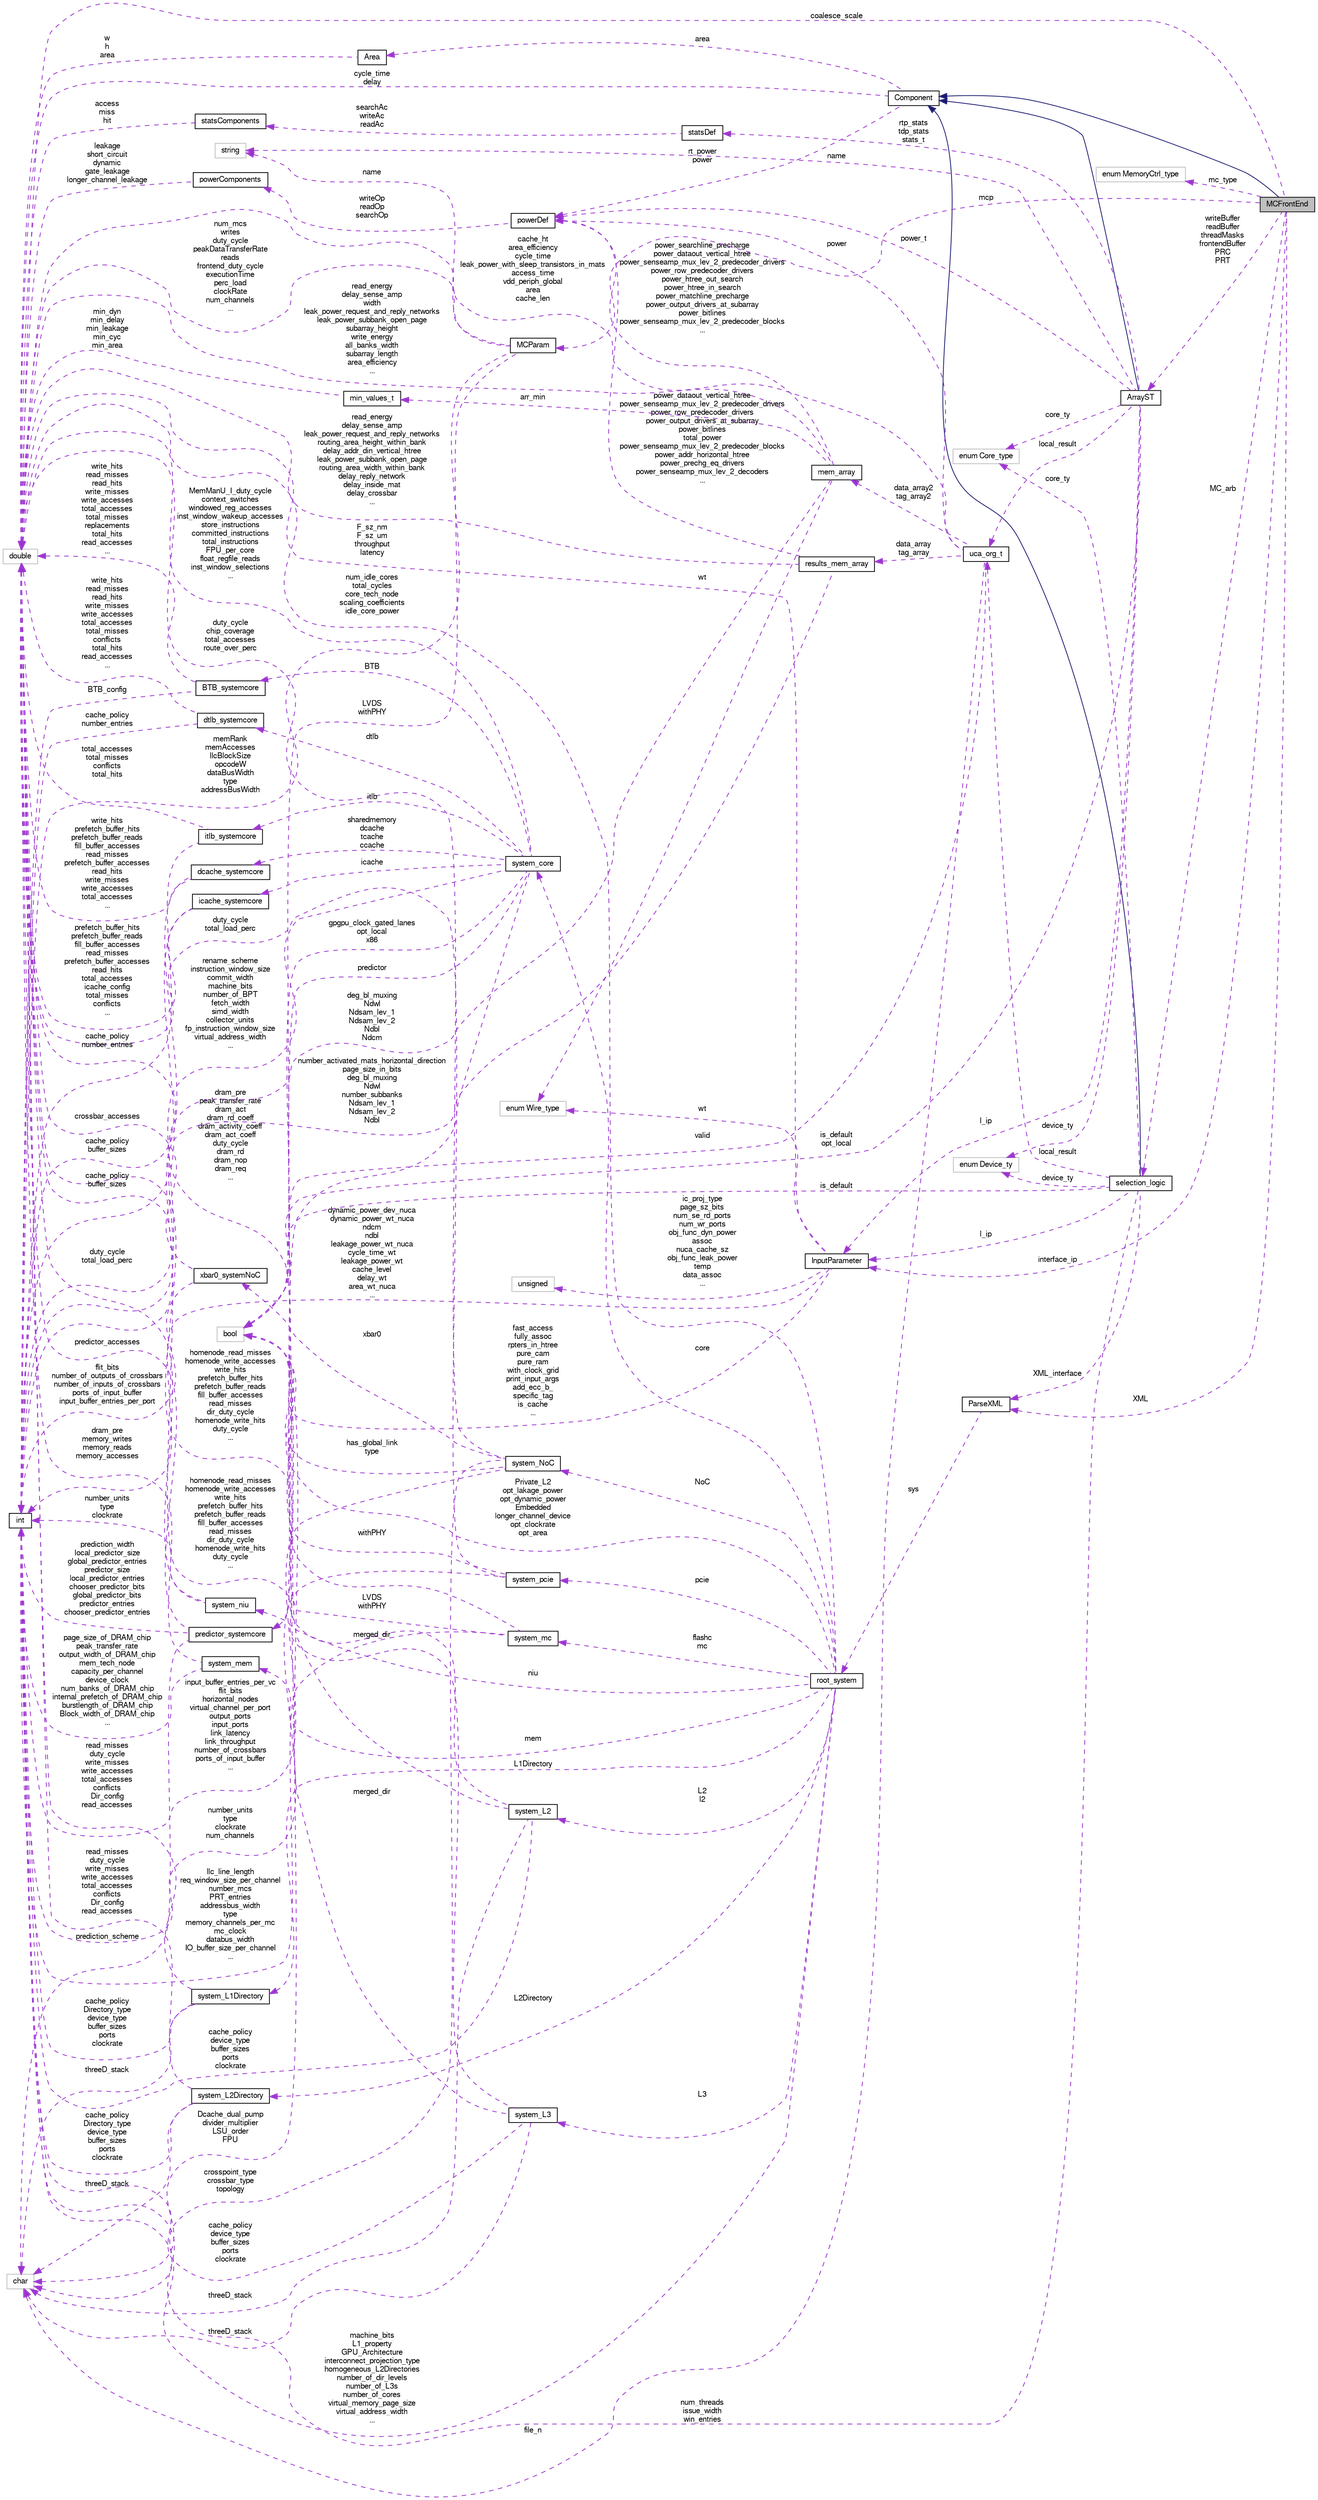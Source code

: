 digraph G
{
  bgcolor="transparent";
  edge [fontname="FreeSans",fontsize="10",labelfontname="FreeSans",labelfontsize="10"];
  node [fontname="FreeSans",fontsize="10",shape=record];
  rankdir=LR;
  Node1 [label="MCFrontEnd",height=0.2,width=0.4,color="black", fillcolor="grey75", style="filled" fontcolor="black"];
  Node2 -> Node1 [dir=back,color="midnightblue",fontsize="10",style="solid",fontname="FreeSans"];
  Node2 [label="Component",height=0.2,width=0.4,color="black",URL="$classComponent.html"];
  Node3 -> Node2 [dir=back,color="darkorchid3",fontsize="10",style="dashed",label="cycle_time\ndelay",fontname="FreeSans"];
  Node3 [label="double",height=0.2,width=0.4,color="grey75"];
  Node4 -> Node2 [dir=back,color="darkorchid3",fontsize="10",style="dashed",label="rt_power\npower",fontname="FreeSans"];
  Node4 [label="powerDef",height=0.2,width=0.4,color="black",URL="$classpowerDef.html"];
  Node5 -> Node4 [dir=back,color="darkorchid3",fontsize="10",style="dashed",label="writeOp\nreadOp\nsearchOp",fontname="FreeSans"];
  Node5 [label="powerComponents",height=0.2,width=0.4,color="black",URL="$classpowerComponents.html"];
  Node3 -> Node5 [dir=back,color="darkorchid3",fontsize="10",style="dashed",label="leakage\nshort_circuit\ndynamic\ngate_leakage\nlonger_channel_leakage",fontname="FreeSans"];
  Node6 -> Node2 [dir=back,color="darkorchid3",fontsize="10",style="dashed",label="area",fontname="FreeSans"];
  Node6 [label="Area",height=0.2,width=0.4,color="black",URL="$classArea.html"];
  Node3 -> Node6 [dir=back,color="darkorchid3",fontsize="10",style="dashed",label="w\nh\narea",fontname="FreeSans"];
  Node7 -> Node1 [dir=back,color="darkorchid3",fontsize="10",style="dashed",label="mc_type",fontname="FreeSans"];
  Node7 [label="enum MemoryCtrl_type",height=0.2,width=0.4,color="grey75"];
  Node3 -> Node1 [dir=back,color="darkorchid3",fontsize="10",style="dashed",label="coalesce_scale",fontname="FreeSans"];
  Node8 -> Node1 [dir=back,color="darkorchid3",fontsize="10",style="dashed",label="writeBuffer\nreadBuffer\nthreadMasks\nfrontendBuffer\nPRC\nPRT",fontname="FreeSans"];
  Node8 [label="ArrayST",height=0.2,width=0.4,color="black",URL="$classArrayST.html"];
  Node2 -> Node8 [dir=back,color="midnightblue",fontsize="10",style="solid",fontname="FreeSans"];
  Node9 -> Node8 [dir=back,color="darkorchid3",fontsize="10",style="dashed",label="device_ty",fontname="FreeSans"];
  Node9 [label="enum Device_ty",height=0.2,width=0.4,color="grey75"];
  Node4 -> Node8 [dir=back,color="darkorchid3",fontsize="10",style="dashed",label="power_t",fontname="FreeSans"];
  Node10 -> Node8 [dir=back,color="darkorchid3",fontsize="10",style="dashed",label="local_result",fontname="FreeSans"];
  Node10 [label="uca_org_t",height=0.2,width=0.4,color="black",URL="$classuca__org__t.html"];
  Node3 -> Node10 [dir=back,color="darkorchid3",fontsize="10",style="dashed",label="cache_ht\narea_efficiency\ncycle_time\nleak_power_with_sleep_transistors_in_mats\naccess_time\nvdd_periph_global\narea\ncache_len",fontname="FreeSans"];
  Node11 -> Node10 [dir=back,color="darkorchid3",fontsize="10",style="dashed",label="file_n",fontname="FreeSans"];
  Node11 [label="char",height=0.2,width=0.4,color="grey75"];
  Node4 -> Node10 [dir=back,color="darkorchid3",fontsize="10",style="dashed",label="power",fontname="FreeSans"];
  Node12 -> Node10 [dir=back,color="darkorchid3",fontsize="10",style="dashed",label="data_array2\ntag_array2",fontname="FreeSans"];
  Node12 [label="mem_array",height=0.2,width=0.4,color="black",URL="$classmem__array.html"];
  Node3 -> Node12 [dir=back,color="darkorchid3",fontsize="10",style="dashed",label="read_energy\ndelay_sense_amp\nwidth\nleak_power_request_and_reply_networks\nleak_power_subbank_open_page\nsubarray_height\nwrite_energy\nall_banks_width\nsubarray_length\narea_efficiency\n...",fontname="FreeSans"];
  Node13 -> Node12 [dir=back,color="darkorchid3",fontsize="10",style="dashed",label="arr_min",fontname="FreeSans"];
  Node13 [label="min_values_t",height=0.2,width=0.4,color="black",URL="$classmin__values__t.html"];
  Node3 -> Node13 [dir=back,color="darkorchid3",fontsize="10",style="dashed",label="min_dyn\nmin_delay\nmin_leakage\nmin_cyc\nmin_area",fontname="FreeSans"];
  Node4 -> Node12 [dir=back,color="darkorchid3",fontsize="10",style="dashed",label="power_searchline_precharge\npower_dataout_vertical_htree\npower_senseamp_mux_lev_2_predecoder_drivers\npower_row_predecoder_drivers\npower_htree_out_search\npower_htree_in_search\npower_matchline_precharge\npower_output_drivers_at_subarray\npower_bitlines\npower_senseamp_mux_lev_2_predecoder_blocks\n...",fontname="FreeSans"];
  Node14 -> Node12 [dir=back,color="darkorchid3",fontsize="10",style="dashed",label="deg_bl_muxing\nNdwl\nNdsam_lev_1\nNdsam_lev_2\nNdbl\nNdcm",fontname="FreeSans"];
  Node14 [label="int",height=0.2,width=0.4,color="black",URL="$classint.html"];
  Node15 -> Node12 [dir=back,color="darkorchid3",fontsize="10",style="dashed",label="wt",fontname="FreeSans"];
  Node15 [label="enum Wire_type",height=0.2,width=0.4,color="grey75"];
  Node16 -> Node10 [dir=back,color="darkorchid3",fontsize="10",style="dashed",label="data_array\ntag_array",fontname="FreeSans"];
  Node16 [label="results_mem_array",height=0.2,width=0.4,color="black",URL="$structresults__mem__array.html"];
  Node3 -> Node16 [dir=back,color="darkorchid3",fontsize="10",style="dashed",label="read_energy\ndelay_sense_amp\nleak_power_request_and_reply_networks\nrouting_area_height_within_bank\ndelay_addr_din_vertical_htree\nleak_power_subbank_open_page\nrouting_area_width_within_bank\ndelay_reply_network\ndelay_inside_mat\ndelay_crossbar\n...",fontname="FreeSans"];
  Node4 -> Node16 [dir=back,color="darkorchid3",fontsize="10",style="dashed",label="power_dataout_vertical_htree\npower_senseamp_mux_lev_2_predecoder_drivers\npower_row_predecoder_drivers\npower_output_drivers_at_subarray\npower_bitlines\ntotal_power\npower_senseamp_mux_lev_2_predecoder_blocks\npower_addr_horizontal_htree\npower_prechg_eq_drivers\npower_senseamp_mux_lev_2_decoders\n...",fontname="FreeSans"];
  Node14 -> Node16 [dir=back,color="darkorchid3",fontsize="10",style="dashed",label="number_activated_mats_horizontal_direction\npage_size_in_bits\ndeg_bl_muxing\nNdwl\nnumber_subbanks\nNdsam_lev_1\nNdsam_lev_2\nNdbl",fontname="FreeSans"];
  Node17 -> Node10 [dir=back,color="darkorchid3",fontsize="10",style="dashed",label="valid",fontname="FreeSans"];
  Node17 [label="bool",height=0.2,width=0.4,color="grey75"];
  Node18 -> Node8 [dir=back,color="darkorchid3",fontsize="10",style="dashed",label="rtp_stats\ntdp_stats\nstats_t",fontname="FreeSans"];
  Node18 [label="statsDef",height=0.2,width=0.4,color="black",URL="$classstatsDef.html"];
  Node19 -> Node18 [dir=back,color="darkorchid3",fontsize="10",style="dashed",label="searchAc\nwriteAc\nreadAc",fontname="FreeSans"];
  Node19 [label="statsComponents",height=0.2,width=0.4,color="black",URL="$classstatsComponents.html"];
  Node3 -> Node19 [dir=back,color="darkorchid3",fontsize="10",style="dashed",label="access\nmiss\nhit",fontname="FreeSans"];
  Node17 -> Node8 [dir=back,color="darkorchid3",fontsize="10",style="dashed",label="is_default\nopt_local",fontname="FreeSans"];
  Node20 -> Node8 [dir=back,color="darkorchid3",fontsize="10",style="dashed",label="name",fontname="FreeSans"];
  Node20 [label="string",height=0.2,width=0.4,color="grey75"];
  Node21 -> Node8 [dir=back,color="darkorchid3",fontsize="10",style="dashed",label="l_ip",fontname="FreeSans"];
  Node21 [label="InputParameter",height=0.2,width=0.4,color="black",URL="$classInputParameter.html"];
  Node3 -> Node21 [dir=back,color="darkorchid3",fontsize="10",style="dashed",label="F_sz_nm\nF_sz_um\nthroughput\nlatency",fontname="FreeSans"];
  Node14 -> Node21 [dir=back,color="darkorchid3",fontsize="10",style="dashed",label="dynamic_power_dev_nuca\ndynamic_power_wt_nuca\nndcm\nndbl\nleakage_power_wt_nuca\ncycle_time_wt\nleakage_power_wt\ncache_level\ndelay_wt\narea_wt_nuca\n...",fontname="FreeSans"];
  Node17 -> Node21 [dir=back,color="darkorchid3",fontsize="10",style="dashed",label="fast_access\nfully_assoc\nrpters_in_htree\npure_cam\npure_ram\nwith_clock_grid\nprint_input_args\nadd_ecc_b_\nspecific_tag\nis_cache\n...",fontname="FreeSans"];
  Node15 -> Node21 [dir=back,color="darkorchid3",fontsize="10",style="dashed",label="wt",fontname="FreeSans"];
  Node22 -> Node21 [dir=back,color="darkorchid3",fontsize="10",style="dashed",label="ic_proj_type\npage_sz_bits\nnum_se_rd_ports\nnum_wr_ports\nobj_func_dyn_power\nassoc\nnuca_cache_sz\nobj_func_leak_power\ntemp\ndata_assoc\n...",fontname="FreeSans"];
  Node22 [label="unsigned",height=0.2,width=0.4,color="grey75"];
  Node23 -> Node8 [dir=back,color="darkorchid3",fontsize="10",style="dashed",label="core_ty",fontname="FreeSans"];
  Node23 [label="enum Core_type",height=0.2,width=0.4,color="grey75"];
  Node24 -> Node1 [dir=back,color="darkorchid3",fontsize="10",style="dashed",label="mcp",fontname="FreeSans"];
  Node24 [label="MCParam",height=0.2,width=0.4,color="black",URL="$classMCParam.html"];
  Node3 -> Node24 [dir=back,color="darkorchid3",fontsize="10",style="dashed",label="num_mcs\nwrites\nduty_cycle\npeakDataTransferRate\nreads\nfrontend_duty_cycle\nexecutionTime\nperc_load\nclockRate\nnum_channels\n...",fontname="FreeSans"];
  Node20 -> Node24 [dir=back,color="darkorchid3",fontsize="10",style="dashed",label="name",fontname="FreeSans"];
  Node14 -> Node24 [dir=back,color="darkorchid3",fontsize="10",style="dashed",label="memRank\nmemAccesses\nllcBlockSize\nopcodeW\ndataBusWidth\ntype\naddressBusWidth",fontname="FreeSans"];
  Node17 -> Node24 [dir=back,color="darkorchid3",fontsize="10",style="dashed",label="LVDS\nwithPHY",fontname="FreeSans"];
  Node21 -> Node1 [dir=back,color="darkorchid3",fontsize="10",style="dashed",label="interface_ip",fontname="FreeSans"];
  Node25 -> Node1 [dir=back,color="darkorchid3",fontsize="10",style="dashed",label="MC_arb",fontname="FreeSans"];
  Node25 [label="selection_logic",height=0.2,width=0.4,color="black",URL="$classselection__logic.html"];
  Node2 -> Node25 [dir=back,color="midnightblue",fontsize="10",style="solid",fontname="FreeSans"];
  Node9 -> Node25 [dir=back,color="darkorchid3",fontsize="10",style="dashed",label="device_ty",fontname="FreeSans"];
  Node10 -> Node25 [dir=back,color="darkorchid3",fontsize="10",style="dashed",label="local_result",fontname="FreeSans"];
  Node14 -> Node25 [dir=back,color="darkorchid3",fontsize="10",style="dashed",label="num_threads\nissue_width\nwin_entries",fontname="FreeSans"];
  Node17 -> Node25 [dir=back,color="darkorchid3",fontsize="10",style="dashed",label="is_default",fontname="FreeSans"];
  Node21 -> Node25 [dir=back,color="darkorchid3",fontsize="10",style="dashed",label="l_ip",fontname="FreeSans"];
  Node26 -> Node25 [dir=back,color="darkorchid3",fontsize="10",style="dashed",label="XML_interface",fontname="FreeSans"];
  Node26 [label="ParseXML",height=0.2,width=0.4,color="black",URL="$classParseXML.html"];
  Node27 -> Node26 [dir=back,color="darkorchid3",fontsize="10",style="dashed",label="sys",fontname="FreeSans"];
  Node27 [label="root_system",height=0.2,width=0.4,color="black",URL="$structroot__system.html"];
  Node28 -> Node27 [dir=back,color="darkorchid3",fontsize="10",style="dashed",label="L2\nl2",fontname="FreeSans"];
  Node28 [label="system_L2",height=0.2,width=0.4,color="black",URL="$structsystem__L2.html"];
  Node3 -> Node28 [dir=back,color="darkorchid3",fontsize="10",style="dashed",label="homenode_read_misses\nhomenode_write_accesses\nwrite_hits\nprefetch_buffer_hits\nprefetch_buffer_reads\nfill_buffer_accesses\nread_misses\ndir_duty_cycle\nhomenode_write_hits\nduty_cycle\n...",fontname="FreeSans"];
  Node11 -> Node28 [dir=back,color="darkorchid3",fontsize="10",style="dashed",label="threeD_stack",fontname="FreeSans"];
  Node14 -> Node28 [dir=back,color="darkorchid3",fontsize="10",style="dashed",label="cache_policy\ndevice_type\nbuffer_sizes\nports\nclockrate",fontname="FreeSans"];
  Node17 -> Node28 [dir=back,color="darkorchid3",fontsize="10",style="dashed",label="merged_dir",fontname="FreeSans"];
  Node29 -> Node27 [dir=back,color="darkorchid3",fontsize="10",style="dashed",label="L3",fontname="FreeSans"];
  Node29 [label="system_L3",height=0.2,width=0.4,color="black",URL="$structsystem__L3.html"];
  Node3 -> Node29 [dir=back,color="darkorchid3",fontsize="10",style="dashed",label="homenode_read_misses\nhomenode_write_accesses\nwrite_hits\nprefetch_buffer_hits\nprefetch_buffer_reads\nfill_buffer_accesses\nread_misses\ndir_duty_cycle\nhomenode_write_hits\nduty_cycle\n...",fontname="FreeSans"];
  Node11 -> Node29 [dir=back,color="darkorchid3",fontsize="10",style="dashed",label="threeD_stack",fontname="FreeSans"];
  Node14 -> Node29 [dir=back,color="darkorchid3",fontsize="10",style="dashed",label="cache_policy\ndevice_type\nbuffer_sizes\nports\nclockrate",fontname="FreeSans"];
  Node17 -> Node29 [dir=back,color="darkorchid3",fontsize="10",style="dashed",label="merged_dir",fontname="FreeSans"];
  Node3 -> Node27 [dir=back,color="darkorchid3",fontsize="10",style="dashed",label="num_idle_cores\ntotal_cycles\ncore_tech_node\nscaling_coefficients\nidle_core_power",fontname="FreeSans"];
  Node30 -> Node27 [dir=back,color="darkorchid3",fontsize="10",style="dashed",label="L2Directory",fontname="FreeSans"];
  Node30 [label="system_L2Directory",height=0.2,width=0.4,color="black",URL="$structsystem__L2Directory.html"];
  Node3 -> Node30 [dir=back,color="darkorchid3",fontsize="10",style="dashed",label="read_misses\nduty_cycle\nwrite_misses\nwrite_accesses\ntotal_accesses\nconflicts\nDir_config\nread_accesses",fontname="FreeSans"];
  Node11 -> Node30 [dir=back,color="darkorchid3",fontsize="10",style="dashed",label="threeD_stack",fontname="FreeSans"];
  Node14 -> Node30 [dir=back,color="darkorchid3",fontsize="10",style="dashed",label="cache_policy\nDirectory_type\ndevice_type\nbuffer_sizes\nports\nclockrate",fontname="FreeSans"];
  Node31 -> Node27 [dir=back,color="darkorchid3",fontsize="10",style="dashed",label="flashc\nmc",fontname="FreeSans"];
  Node31 [label="system_mc",height=0.2,width=0.4,color="black",URL="$structsystem__mc.html"];
  Node3 -> Node31 [dir=back,color="darkorchid3",fontsize="10",style="dashed",label="dram_pre\npeak_transfer_rate\ndram_act\ndram_rd_coeff\ndram_activity_coeff\ndram_act_coeff\nduty_cycle\ndram_rd\ndram_nop\ndram_req\n...",fontname="FreeSans"];
  Node14 -> Node31 [dir=back,color="darkorchid3",fontsize="10",style="dashed",label="llc_line_length\nreq_window_size_per_channel\nnumber_mcs\nPRT_entries\naddressbus_width\ntype\nmemory_channels_per_mc\nmc_clock\ndatabus_width\nIO_buffer_size_per_channel\n...",fontname="FreeSans"];
  Node17 -> Node31 [dir=back,color="darkorchid3",fontsize="10",style="dashed",label="LVDS\nwithPHY",fontname="FreeSans"];
  Node32 -> Node27 [dir=back,color="darkorchid3",fontsize="10",style="dashed",label="mem",fontname="FreeSans"];
  Node32 [label="system_mem",height=0.2,width=0.4,color="black",URL="$structsystem__mem.html"];
  Node3 -> Node32 [dir=back,color="darkorchid3",fontsize="10",style="dashed",label="dram_pre\nmemory_writes\nmemory_reads\nmemory_accesses",fontname="FreeSans"];
  Node14 -> Node32 [dir=back,color="darkorchid3",fontsize="10",style="dashed",label="page_size_of_DRAM_chip\npeak_transfer_rate\noutput_width_of_DRAM_chip\nmem_tech_node\ncapacity_per_channel\ndevice_clock\nnum_banks_of_DRAM_chip\ninternal_prefetch_of_DRAM_chip\nburstlength_of_DRAM_chip\nBlock_width_of_DRAM_chip\n...",fontname="FreeSans"];
  Node33 -> Node27 [dir=back,color="darkorchid3",fontsize="10",style="dashed",label="L1Directory",fontname="FreeSans"];
  Node33 [label="system_L1Directory",height=0.2,width=0.4,color="black",URL="$structsystem__L1Directory.html"];
  Node3 -> Node33 [dir=back,color="darkorchid3",fontsize="10",style="dashed",label="read_misses\nduty_cycle\nwrite_misses\nwrite_accesses\ntotal_accesses\nconflicts\nDir_config\nread_accesses",fontname="FreeSans"];
  Node11 -> Node33 [dir=back,color="darkorchid3",fontsize="10",style="dashed",label="threeD_stack",fontname="FreeSans"];
  Node14 -> Node33 [dir=back,color="darkorchid3",fontsize="10",style="dashed",label="cache_policy\nDirectory_type\ndevice_type\nbuffer_sizes\nports\nclockrate",fontname="FreeSans"];
  Node34 -> Node27 [dir=back,color="darkorchid3",fontsize="10",style="dashed",label="niu",fontname="FreeSans"];
  Node34 [label="system_niu",height=0.2,width=0.4,color="black",URL="$structsystem__niu.html"];
  Node3 -> Node34 [dir=back,color="darkorchid3",fontsize="10",style="dashed",label="duty_cycle\ntotal_load_perc",fontname="FreeSans"];
  Node14 -> Node34 [dir=back,color="darkorchid3",fontsize="10",style="dashed",label="number_units\ntype\nclockrate",fontname="FreeSans"];
  Node35 -> Node27 [dir=back,color="darkorchid3",fontsize="10",style="dashed",label="core",fontname="FreeSans"];
  Node35 [label="system_core",height=0.2,width=0.4,color="black",URL="$structsystem__core.html"];
  Node36 -> Node35 [dir=back,color="darkorchid3",fontsize="10",style="dashed",label="predictor",fontname="FreeSans"];
  Node36 [label="predictor_systemcore",height=0.2,width=0.4,color="black",URL="$structpredictor__systemcore.html"];
  Node3 -> Node36 [dir=back,color="darkorchid3",fontsize="10",style="dashed",label="predictor_accesses",fontname="FreeSans"];
  Node11 -> Node36 [dir=back,color="darkorchid3",fontsize="10",style="dashed",label="prediction_scheme",fontname="FreeSans"];
  Node14 -> Node36 [dir=back,color="darkorchid3",fontsize="10",style="dashed",label="prediction_width\nlocal_predictor_size\nglobal_predictor_entries\npredictor_size\nlocal_predictor_entries\nchooser_predictor_bits\nglobal_predictor_bits\npredictor_entries\nchooser_predictor_entries",fontname="FreeSans"];
  Node37 -> Node35 [dir=back,color="darkorchid3",fontsize="10",style="dashed",label="BTB",fontname="FreeSans"];
  Node37 [label="BTB_systemcore",height=0.2,width=0.4,color="black",URL="$structBTB__systemcore.html"];
  Node3 -> Node37 [dir=back,color="darkorchid3",fontsize="10",style="dashed",label="write_hits\nread_misses\nread_hits\nwrite_misses\nwrite_accesses\ntotal_accesses\ntotal_misses\nreplacements\ntotal_hits\nread_accesses\n...",fontname="FreeSans"];
  Node14 -> Node37 [dir=back,color="darkorchid3",fontsize="10",style="dashed",label="BTB_config",fontname="FreeSans"];
  Node3 -> Node35 [dir=back,color="darkorchid3",fontsize="10",style="dashed",label="MemManU_I_duty_cycle\ncontext_switches\nwindowed_reg_accesses\ninst_window_wakeup_accesses\nstore_instructions\ncommitted_instructions\ntotal_instructions\nFPU_per_core\nfloat_regfile_reads\ninst_window_selections\n...",fontname="FreeSans"];
  Node38 -> Node35 [dir=back,color="darkorchid3",fontsize="10",style="dashed",label="itlb",fontname="FreeSans"];
  Node38 [label="itlb_systemcore",height=0.2,width=0.4,color="black",URL="$structitlb__systemcore.html"];
  Node3 -> Node38 [dir=back,color="darkorchid3",fontsize="10",style="dashed",label="total_accesses\ntotal_misses\nconflicts\ntotal_hits",fontname="FreeSans"];
  Node14 -> Node38 [dir=back,color="darkorchid3",fontsize="10",style="dashed",label="cache_policy\nnumber_entries",fontname="FreeSans"];
  Node39 -> Node35 [dir=back,color="darkorchid3",fontsize="10",style="dashed",label="icache",fontname="FreeSans"];
  Node39 [label="icache_systemcore",height=0.2,width=0.4,color="black",URL="$structicache__systemcore.html"];
  Node3 -> Node39 [dir=back,color="darkorchid3",fontsize="10",style="dashed",label="prefetch_buffer_hits\nprefetch_buffer_reads\nfill_buffer_accesses\nread_misses\nprefetch_buffer_accesses\nread_hits\ntotal_accesses\nicache_config\ntotal_misses\nconflicts\n...",fontname="FreeSans"];
  Node14 -> Node39 [dir=back,color="darkorchid3",fontsize="10",style="dashed",label="cache_policy\nbuffer_sizes",fontname="FreeSans"];
  Node11 -> Node35 [dir=back,color="darkorchid3",fontsize="10",style="dashed",label="Dcache_dual_pump\ndivider_multiplier\nLSU_order\nFPU",fontname="FreeSans"];
  Node14 -> Node35 [dir=back,color="darkorchid3",fontsize="10",style="dashed",label="rename_scheme\ninstruction_window_size\ncommit_width\nmachine_bits\nnumber_of_BPT\nfetch_width\nsimd_width\ncollector_units\nfp_instruction_window_size\nvirtual_address_width\n...",fontname="FreeSans"];
  Node40 -> Node35 [dir=back,color="darkorchid3",fontsize="10",style="dashed",label="sharedmemory\ndcache\ntcache\nccache",fontname="FreeSans"];
  Node40 [label="dcache_systemcore",height=0.2,width=0.4,color="black",URL="$structdcache__systemcore.html"];
  Node3 -> Node40 [dir=back,color="darkorchid3",fontsize="10",style="dashed",label="write_hits\nprefetch_buffer_hits\nprefetch_buffer_reads\nfill_buffer_accesses\nread_misses\nprefetch_buffer_accesses\nread_hits\nwrite_misses\nwrite_accesses\ntotal_accesses\n...",fontname="FreeSans"];
  Node14 -> Node40 [dir=back,color="darkorchid3",fontsize="10",style="dashed",label="cache_policy\nbuffer_sizes",fontname="FreeSans"];
  Node17 -> Node35 [dir=back,color="darkorchid3",fontsize="10",style="dashed",label="gpgpu_clock_gated_lanes\nopt_local\nx86",fontname="FreeSans"];
  Node41 -> Node35 [dir=back,color="darkorchid3",fontsize="10",style="dashed",label="dtlb",fontname="FreeSans"];
  Node41 [label="dtlb_systemcore",height=0.2,width=0.4,color="black",URL="$structdtlb__systemcore.html"];
  Node3 -> Node41 [dir=back,color="darkorchid3",fontsize="10",style="dashed",label="write_hits\nread_misses\nread_hits\nwrite_misses\nwrite_accesses\ntotal_accesses\ntotal_misses\nconflicts\ntotal_hits\nread_accesses\n...",fontname="FreeSans"];
  Node14 -> Node41 [dir=back,color="darkorchid3",fontsize="10",style="dashed",label="cache_policy\nnumber_entries",fontname="FreeSans"];
  Node14 -> Node27 [dir=back,color="darkorchid3",fontsize="10",style="dashed",label="machine_bits\nL1_property\nGPU_Architecture\ninterconnect_projection_type\nhomogeneous_L2Directories\nnumber_of_dir_levels\nnumber_of_L3s\nnumber_of_cores\nvirtual_memory_page_size\nvirtual_address_width\n...",fontname="FreeSans"];
  Node17 -> Node27 [dir=back,color="darkorchid3",fontsize="10",style="dashed",label="Private_L2\nopt_lakage_power\nopt_dynamic_power\nEmbedded\nlonger_channel_device\nopt_clockrate\nopt_area",fontname="FreeSans"];
  Node42 -> Node27 [dir=back,color="darkorchid3",fontsize="10",style="dashed",label="NoC",fontname="FreeSans"];
  Node42 [label="system_NoC",height=0.2,width=0.4,color="black",URL="$structsystem__NoC.html"];
  Node3 -> Node42 [dir=back,color="darkorchid3",fontsize="10",style="dashed",label="duty_cycle\nchip_coverage\ntotal_accesses\nroute_over_perc",fontname="FreeSans"];
  Node11 -> Node42 [dir=back,color="darkorchid3",fontsize="10",style="dashed",label="crosspoint_type\ncrossbar_type\ntopology",fontname="FreeSans"];
  Node14 -> Node42 [dir=back,color="darkorchid3",fontsize="10",style="dashed",label="input_buffer_entries_per_vc\nflit_bits\nhorizontal_nodes\nvirtual_channel_per_port\noutput_ports\ninput_ports\nlink_latency\nlink_throughput\nnumber_of_crossbars\nports_of_input_buffer\n...",fontname="FreeSans"];
  Node17 -> Node42 [dir=back,color="darkorchid3",fontsize="10",style="dashed",label="has_global_link\ntype",fontname="FreeSans"];
  Node43 -> Node42 [dir=back,color="darkorchid3",fontsize="10",style="dashed",label="xbar0",fontname="FreeSans"];
  Node43 [label="xbar0_systemNoC",height=0.2,width=0.4,color="black",URL="$structxbar0__systemNoC.html"];
  Node3 -> Node43 [dir=back,color="darkorchid3",fontsize="10",style="dashed",label="crossbar_accesses",fontname="FreeSans"];
  Node14 -> Node43 [dir=back,color="darkorchid3",fontsize="10",style="dashed",label="flit_bits\nnumber_of_outputs_of_crossbars\nnumber_of_inputs_of_crossbars\nports_of_input_buffer\ninput_buffer_entries_per_port",fontname="FreeSans"];
  Node44 -> Node27 [dir=back,color="darkorchid3",fontsize="10",style="dashed",label="pcie",fontname="FreeSans"];
  Node44 [label="system_pcie",height=0.2,width=0.4,color="black",URL="$structsystem__pcie.html"];
  Node3 -> Node44 [dir=back,color="darkorchid3",fontsize="10",style="dashed",label="duty_cycle\ntotal_load_perc",fontname="FreeSans"];
  Node14 -> Node44 [dir=back,color="darkorchid3",fontsize="10",style="dashed",label="number_units\ntype\nclockrate\nnum_channels",fontname="FreeSans"];
  Node17 -> Node44 [dir=back,color="darkorchid3",fontsize="10",style="dashed",label="withPHY",fontname="FreeSans"];
  Node23 -> Node25 [dir=back,color="darkorchid3",fontsize="10",style="dashed",label="core_ty",fontname="FreeSans"];
  Node26 -> Node1 [dir=back,color="darkorchid3",fontsize="10",style="dashed",label="XML",fontname="FreeSans"];
}
